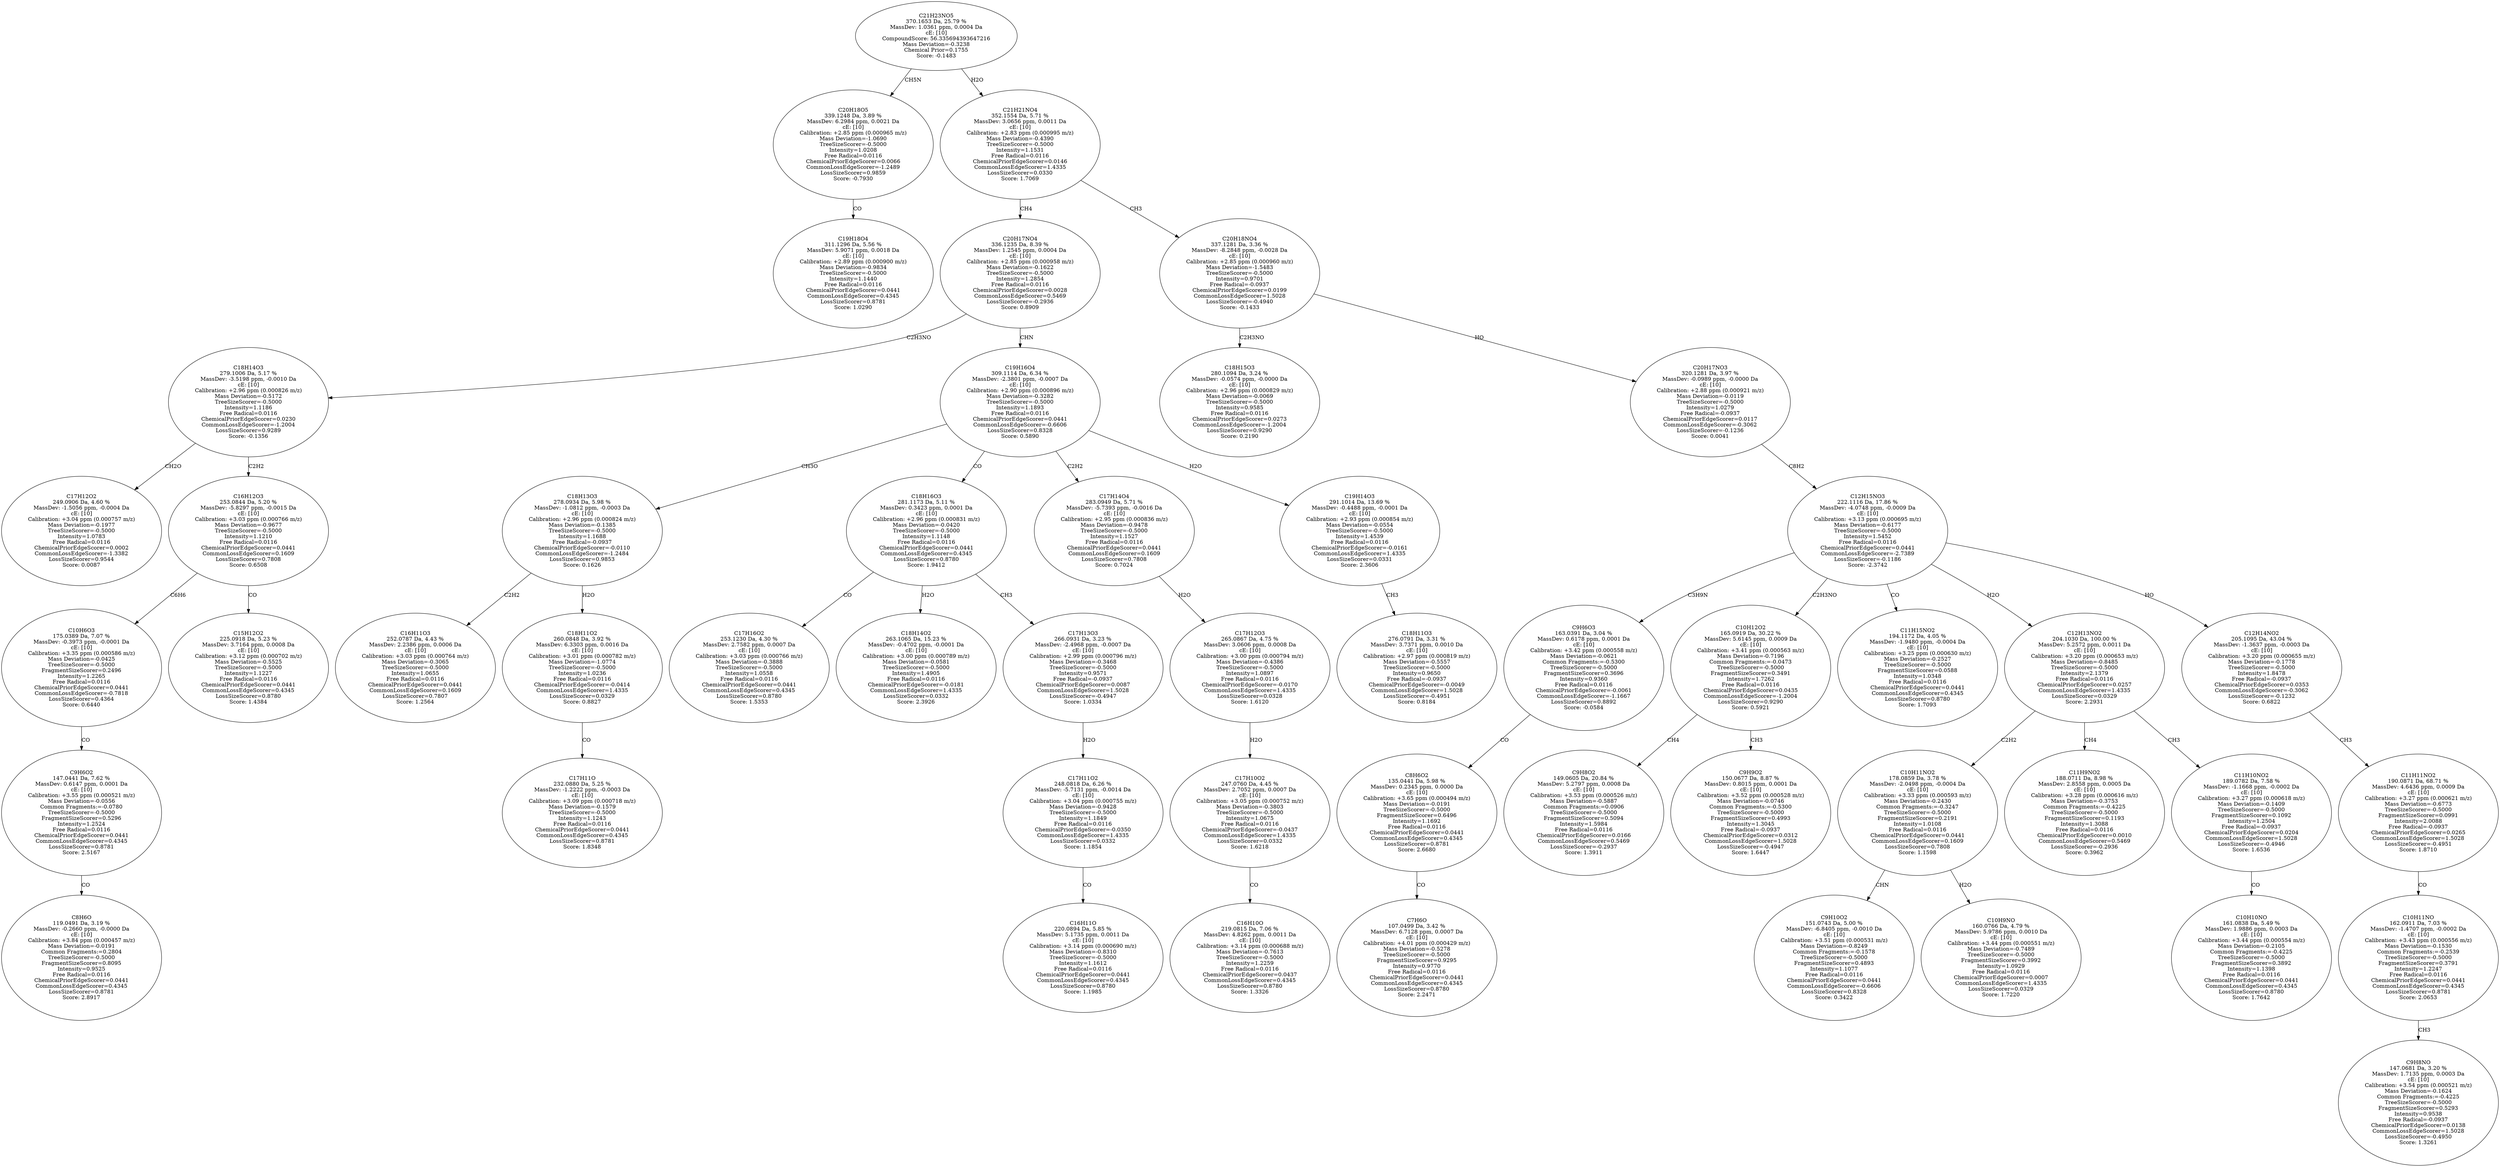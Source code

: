 strict digraph {
v1 [label="C19H18O4\n311.1296 Da, 5.56 %\nMassDev: 5.9071 ppm, 0.0018 Da\ncE: [10]\nCalibration: +2.89 ppm (0.000900 m/z)\nMass Deviation=-0.9834\nTreeSizeScorer=-0.5000\nIntensity=1.1440\nFree Radical=0.0116\nChemicalPriorEdgeScorer=0.0441\nCommonLossEdgeScorer=0.4345\nLossSizeScorer=0.8781\nScore: 1.0290"];
v2 [label="C20H18O5\n339.1248 Da, 3.89 %\nMassDev: 6.2984 ppm, 0.0021 Da\ncE: [10]\nCalibration: +2.85 ppm (0.000965 m/z)\nMass Deviation=-1.0690\nTreeSizeScorer=-0.5000\nIntensity=1.0208\nFree Radical=0.0116\nChemicalPriorEdgeScorer=0.0066\nCommonLossEdgeScorer=-1.2489\nLossSizeScorer=0.9859\nScore: -0.7930"];
v3 [label="C17H12O2\n249.0906 Da, 4.60 %\nMassDev: -1.5056 ppm, -0.0004 Da\ncE: [10]\nCalibration: +3.04 ppm (0.000757 m/z)\nMass Deviation=-0.1977\nTreeSizeScorer=-0.5000\nIntensity=1.0783\nFree Radical=0.0116\nChemicalPriorEdgeScorer=0.0002\nCommonLossEdgeScorer=-1.3382\nLossSizeScorer=0.9544\nScore: 0.0087"];
v4 [label="C8H6O\n119.0491 Da, 3.19 %\nMassDev: -0.2660 ppm, -0.0000 Da\ncE: [10]\nCalibration: +3.84 ppm (0.000457 m/z)\nMass Deviation=-0.0191\nCommon Fragments:=0.2804\nTreeSizeScorer=-0.5000\nFragmentSizeScorer=0.8095\nIntensity=0.9525\nFree Radical=0.0116\nChemicalPriorEdgeScorer=0.0441\nCommonLossEdgeScorer=0.4345\nLossSizeScorer=0.8781\nScore: 2.8917"];
v5 [label="C9H6O2\n147.0441 Da, 7.62 %\nMassDev: 0.6147 ppm, 0.0001 Da\ncE: [10]\nCalibration: +3.55 ppm (0.000521 m/z)\nMass Deviation=-0.0556\nCommon Fragments:=-0.0780\nTreeSizeScorer=-0.5000\nFragmentSizeScorer=0.5296\nIntensity=1.2524\nFree Radical=0.0116\nChemicalPriorEdgeScorer=0.0441\nCommonLossEdgeScorer=0.4345\nLossSizeScorer=0.8781\nScore: 2.5167"];
v6 [label="C10H6O3\n175.0389 Da, 7.07 %\nMassDev: -0.3973 ppm, -0.0001 Da\ncE: [10]\nCalibration: +3.35 ppm (0.000586 m/z)\nMass Deviation=-0.0425\nTreeSizeScorer=-0.5000\nFragmentSizeScorer=0.2496\nIntensity=1.2265\nFree Radical=0.0116\nChemicalPriorEdgeScorer=0.0441\nCommonLossEdgeScorer=-0.7818\nLossSizeScorer=0.4364\nScore: 0.6440"];
v7 [label="C15H12O2\n225.0918 Da, 5.23 %\nMassDev: 3.7164 ppm, 0.0008 Da\ncE: [10]\nCalibration: +3.12 ppm (0.000702 m/z)\nMass Deviation=-0.5525\nTreeSizeScorer=-0.5000\nIntensity=1.1227\nFree Radical=0.0116\nChemicalPriorEdgeScorer=0.0441\nCommonLossEdgeScorer=0.4345\nLossSizeScorer=0.8780\nScore: 1.4384"];
v8 [label="C16H12O3\n253.0844 Da, 5.20 %\nMassDev: -5.8297 ppm, -0.0015 Da\ncE: [10]\nCalibration: +3.03 ppm (0.000766 m/z)\nMass Deviation=-0.9677\nTreeSizeScorer=-0.5000\nIntensity=1.1210\nFree Radical=0.0116\nChemicalPriorEdgeScorer=0.0441\nCommonLossEdgeScorer=0.1609\nLossSizeScorer=0.7808\nScore: 0.6508"];
v9 [label="C18H14O3\n279.1006 Da, 5.17 %\nMassDev: -3.5198 ppm, -0.0010 Da\ncE: [10]\nCalibration: +2.96 ppm (0.000826 m/z)\nMass Deviation=-0.5172\nTreeSizeScorer=-0.5000\nIntensity=1.1186\nFree Radical=0.0116\nChemicalPriorEdgeScorer=0.0230\nCommonLossEdgeScorer=-1.2004\nLossSizeScorer=0.9289\nScore: -0.1356"];
v10 [label="C16H11O3\n252.0787 Da, 4.43 %\nMassDev: 2.2386 ppm, 0.0006 Da\ncE: [10]\nCalibration: +3.03 ppm (0.000764 m/z)\nMass Deviation=-0.3065\nTreeSizeScorer=-0.5000\nIntensity=1.0655\nFree Radical=0.0116\nChemicalPriorEdgeScorer=0.0441\nCommonLossEdgeScorer=0.1609\nLossSizeScorer=0.7807\nScore: 1.2564"];
v11 [label="C17H11O\n232.0880 Da, 5.25 %\nMassDev: -1.2222 ppm, -0.0003 Da\ncE: [10]\nCalibration: +3.09 ppm (0.000718 m/z)\nMass Deviation=-0.1579\nTreeSizeScorer=-0.5000\nIntensity=1.1243\nFree Radical=0.0116\nChemicalPriorEdgeScorer=0.0441\nCommonLossEdgeScorer=0.4345\nLossSizeScorer=0.8781\nScore: 1.8348"];
v12 [label="C18H11O2\n260.0848 Da, 3.92 %\nMassDev: 6.3303 ppm, 0.0016 Da\ncE: [10]\nCalibration: +3.01 ppm (0.000782 m/z)\nMass Deviation=-1.0774\nTreeSizeScorer=-0.5000\nIntensity=1.0236\nFree Radical=0.0116\nChemicalPriorEdgeScorer=-0.0414\nCommonLossEdgeScorer=1.4335\nLossSizeScorer=0.0329\nScore: 0.8827"];
v13 [label="C18H13O3\n278.0934 Da, 5.98 %\nMassDev: -1.0812 ppm, -0.0003 Da\ncE: [10]\nCalibration: +2.96 ppm (0.000824 m/z)\nMass Deviation=-0.1385\nTreeSizeScorer=-0.5000\nIntensity=1.1688\nFree Radical=-0.0937\nChemicalPriorEdgeScorer=-0.0110\nCommonLossEdgeScorer=-1.2484\nLossSizeScorer=0.9853\nScore: 0.1626"];
v14 [label="C17H16O2\n253.1230 Da, 4.30 %\nMassDev: 2.7582 ppm, 0.0007 Da\ncE: [10]\nCalibration: +3.03 ppm (0.000766 m/z)\nMass Deviation=-0.3888\nTreeSizeScorer=-0.5000\nIntensity=1.0558\nFree Radical=0.0116\nChemicalPriorEdgeScorer=0.0441\nCommonLossEdgeScorer=0.4345\nLossSizeScorer=0.8780\nScore: 1.5353"];
v15 [label="C18H14O2\n263.1065 Da, 15.23 %\nMassDev: -0.4702 ppm, -0.0001 Da\ncE: [10]\nCalibration: +3.00 ppm (0.000789 m/z)\nMass Deviation=-0.0581\nTreeSizeScorer=-0.5000\nIntensity=1.4905\nFree Radical=0.0116\nChemicalPriorEdgeScorer=-0.0181\nCommonLossEdgeScorer=1.4335\nLossSizeScorer=0.0332\nScore: 2.3926"];
v16 [label="C16H11O\n220.0894 Da, 5.85 %\nMassDev: 5.1735 ppm, 0.0011 Da\ncE: [10]\nCalibration: +3.14 ppm (0.000690 m/z)\nMass Deviation=-0.8310\nTreeSizeScorer=-0.5000\nIntensity=1.1612\nFree Radical=0.0116\nChemicalPriorEdgeScorer=0.0441\nCommonLossEdgeScorer=0.4345\nLossSizeScorer=0.8780\nScore: 1.1985"];
v17 [label="C17H11O2\n248.0818 Da, 6.26 %\nMassDev: -5.7131 ppm, -0.0014 Da\ncE: [10]\nCalibration: +3.04 ppm (0.000755 m/z)\nMass Deviation=-0.9428\nTreeSizeScorer=-0.5000\nIntensity=1.1849\nFree Radical=0.0116\nChemicalPriorEdgeScorer=-0.0350\nCommonLossEdgeScorer=1.4335\nLossSizeScorer=0.0332\nScore: 1.1854"];
v18 [label="C17H13O3\n266.0931 Da, 3.23 %\nMassDev: -2.4968 ppm, -0.0007 Da\ncE: [10]\nCalibration: +2.99 ppm (0.000796 m/z)\nMass Deviation=-0.3468\nTreeSizeScorer=-0.5000\nIntensity=0.9571\nFree Radical=-0.0937\nChemicalPriorEdgeScorer=0.0087\nCommonLossEdgeScorer=1.5028\nLossSizeScorer=-0.4947\nScore: 1.0334"];
v19 [label="C18H16O3\n281.1173 Da, 5.11 %\nMassDev: 0.3423 ppm, 0.0001 Da\ncE: [10]\nCalibration: +2.96 ppm (0.000831 m/z)\nMass Deviation=-0.0420\nTreeSizeScorer=-0.5000\nIntensity=1.1148\nFree Radical=0.0116\nChemicalPriorEdgeScorer=0.0441\nCommonLossEdgeScorer=0.4345\nLossSizeScorer=0.8780\nScore: 1.9412"];
v20 [label="C16H10O\n219.0815 Da, 7.06 %\nMassDev: 4.8262 ppm, 0.0011 Da\ncE: [10]\nCalibration: +3.14 ppm (0.000688 m/z)\nMass Deviation=-0.7613\nTreeSizeScorer=-0.5000\nIntensity=1.2259\nFree Radical=0.0116\nChemicalPriorEdgeScorer=0.0437\nCommonLossEdgeScorer=0.4345\nLossSizeScorer=0.8780\nScore: 1.3326"];
v21 [label="C17H10O2\n247.0760 Da, 4.45 %\nMassDev: 2.7052 ppm, 0.0007 Da\ncE: [10]\nCalibration: +3.05 ppm (0.000752 m/z)\nMass Deviation=-0.3803\nTreeSizeScorer=-0.5000\nIntensity=1.0675\nFree Radical=0.0116\nChemicalPriorEdgeScorer=-0.0437\nCommonLossEdgeScorer=1.4335\nLossSizeScorer=0.0332\nScore: 1.6218"];
v22 [label="C17H12O3\n265.0867 Da, 4.75 %\nMassDev: 3.0606 ppm, 0.0008 Da\ncE: [10]\nCalibration: +3.00 ppm (0.000794 m/z)\nMass Deviation=-0.4386\nTreeSizeScorer=-0.5000\nIntensity=1.0897\nFree Radical=0.0116\nChemicalPriorEdgeScorer=-0.0170\nCommonLossEdgeScorer=1.4335\nLossSizeScorer=0.0328\nScore: 1.6120"];
v23 [label="C17H14O4\n283.0949 Da, 5.71 %\nMassDev: -5.7393 ppm, -0.0016 Da\ncE: [10]\nCalibration: +2.95 ppm (0.000836 m/z)\nMass Deviation=-0.9478\nTreeSizeScorer=-0.5000\nIntensity=1.1527\nFree Radical=0.0116\nChemicalPriorEdgeScorer=0.0441\nCommonLossEdgeScorer=0.1609\nLossSizeScorer=0.7808\nScore: 0.7024"];
v24 [label="C18H11O3\n276.0791 Da, 3.31 %\nMassDev: 3.7371 ppm, 0.0010 Da\ncE: [10]\nCalibration: +2.97 ppm (0.000819 m/z)\nMass Deviation=-0.5557\nTreeSizeScorer=-0.5000\nIntensity=0.9650\nFree Radical=-0.0937\nChemicalPriorEdgeScorer=-0.0049\nCommonLossEdgeScorer=1.5028\nLossSizeScorer=-0.4951\nScore: 0.8184"];
v25 [label="C19H14O3\n291.1014 Da, 13.69 %\nMassDev: -0.4488 ppm, -0.0001 Da\ncE: [10]\nCalibration: +2.93 ppm (0.000854 m/z)\nMass Deviation=-0.0554\nTreeSizeScorer=-0.5000\nIntensity=1.4539\nFree Radical=0.0116\nChemicalPriorEdgeScorer=-0.0161\nCommonLossEdgeScorer=1.4335\nLossSizeScorer=0.0331\nScore: 2.3606"];
v26 [label="C19H16O4\n309.1114 Da, 6.34 %\nMassDev: -2.3801 ppm, -0.0007 Da\ncE: [10]\nCalibration: +2.90 ppm (0.000896 m/z)\nMass Deviation=-0.3282\nTreeSizeScorer=-0.5000\nIntensity=1.1893\nFree Radical=0.0116\nChemicalPriorEdgeScorer=0.0441\nCommonLossEdgeScorer=-0.6606\nLossSizeScorer=0.8328\nScore: 0.5890"];
v27 [label="C20H17NO4\n336.1235 Da, 8.39 %\nMassDev: 1.2545 ppm, 0.0004 Da\ncE: [10]\nCalibration: +2.85 ppm (0.000958 m/z)\nMass Deviation=-0.1622\nTreeSizeScorer=-0.5000\nIntensity=1.2854\nFree Radical=0.0116\nChemicalPriorEdgeScorer=0.0028\nCommonLossEdgeScorer=0.5469\nLossSizeScorer=-0.2936\nScore: 0.8909"];
v28 [label="C18H15O3\n280.1094 Da, 3.24 %\nMassDev: -0.0574 ppm, -0.0000 Da\ncE: [10]\nCalibration: +2.96 ppm (0.000829 m/z)\nMass Deviation=-0.0069\nTreeSizeScorer=-0.5000\nIntensity=0.9585\nFree Radical=0.0116\nChemicalPriorEdgeScorer=0.0273\nCommonLossEdgeScorer=-1.2004\nLossSizeScorer=0.9290\nScore: 0.2190"];
v29 [label="C7H6O\n107.0499 Da, 3.42 %\nMassDev: 6.7128 ppm, 0.0007 Da\ncE: [10]\nCalibration: +4.01 ppm (0.000429 m/z)\nMass Deviation=-0.5278\nTreeSizeScorer=-0.5000\nFragmentSizeScorer=0.9295\nIntensity=0.9770\nFree Radical=0.0116\nChemicalPriorEdgeScorer=0.0441\nCommonLossEdgeScorer=0.4345\nLossSizeScorer=0.8780\nScore: 2.2471"];
v30 [label="C8H6O2\n135.0441 Da, 5.98 %\nMassDev: 0.2345 ppm, 0.0000 Da\ncE: [10]\nCalibration: +3.65 ppm (0.000494 m/z)\nMass Deviation=-0.0191\nTreeSizeScorer=-0.5000\nFragmentSizeScorer=0.6496\nIntensity=1.1692\nFree Radical=0.0116\nChemicalPriorEdgeScorer=0.0441\nCommonLossEdgeScorer=0.4345\nLossSizeScorer=0.8781\nScore: 2.6680"];
v31 [label="C9H6O3\n163.0391 Da, 3.04 %\nMassDev: 0.6178 ppm, 0.0001 Da\ncE: [10]\nCalibration: +3.42 ppm (0.000558 m/z)\nMass Deviation=-0.0621\nCommon Fragments:=-0.5300\nTreeSizeScorer=-0.5000\nFragmentSizeScorer=0.3696\nIntensity=0.9360\nFree Radical=0.0116\nChemicalPriorEdgeScorer=-0.0061\nCommonLossEdgeScorer=-1.1667\nLossSizeScorer=0.8892\nScore: -0.0584"];
v32 [label="C9H8O2\n149.0605 Da, 20.84 %\nMassDev: 5.2797 ppm, 0.0008 Da\ncE: [10]\nCalibration: +3.53 ppm (0.000526 m/z)\nMass Deviation=-0.5887\nCommon Fragments:=0.0906\nTreeSizeScorer=-0.5000\nFragmentSizeScorer=0.5094\nIntensity=1.5984\nFree Radical=0.0116\nChemicalPriorEdgeScorer=0.0166\nCommonLossEdgeScorer=0.5469\nLossSizeScorer=-0.2937\nScore: 1.3911"];
v33 [label="C9H9O2\n150.0677 Da, 8.87 %\nMassDev: 0.8015 ppm, 0.0001 Da\ncE: [10]\nCalibration: +3.52 ppm (0.000528 m/z)\nMass Deviation=-0.0746\nCommon Fragments:=-0.5300\nTreeSizeScorer=-0.5000\nFragmentSizeScorer=0.4993\nIntensity=1.3045\nFree Radical=-0.0937\nChemicalPriorEdgeScorer=0.0312\nCommonLossEdgeScorer=1.5028\nLossSizeScorer=-0.4947\nScore: 1.6447"];
v34 [label="C10H12O2\n165.0919 Da, 30.22 %\nMassDev: 5.6145 ppm, 0.0009 Da\ncE: [10]\nCalibration: +3.41 ppm (0.000563 m/z)\nMass Deviation=-0.7196\nCommon Fragments:=-0.0473\nTreeSizeScorer=-0.5000\nFragmentSizeScorer=0.3491\nIntensity=1.7262\nFree Radical=0.0116\nChemicalPriorEdgeScorer=0.0435\nCommonLossEdgeScorer=-1.2004\nLossSizeScorer=0.9290\nScore: 0.5921"];
v35 [label="C11H15NO2\n194.1172 Da, 4.05 %\nMassDev: -1.9480 ppm, -0.0004 Da\ncE: [10]\nCalibration: +3.25 ppm (0.000630 m/z)\nMass Deviation=-0.2527\nTreeSizeScorer=-0.5000\nFragmentSizeScorer=0.0588\nIntensity=1.0348\nFree Radical=0.0116\nChemicalPriorEdgeScorer=0.0441\nCommonLossEdgeScorer=0.4345\nLossSizeScorer=0.8780\nScore: 1.7093"];
v36 [label="C9H10O2\n151.0743 Da, 5.00 %\nMassDev: -6.8405 ppm, -0.0010 Da\ncE: [10]\nCalibration: +3.51 ppm (0.000531 m/z)\nMass Deviation=-0.8249\nCommon Fragments:=-0.1578\nTreeSizeScorer=-0.5000\nFragmentSizeScorer=0.4893\nIntensity=1.1077\nFree Radical=0.0116\nChemicalPriorEdgeScorer=0.0441\nCommonLossEdgeScorer=-0.6606\nLossSizeScorer=0.8328\nScore: 0.3422"];
v37 [label="C10H9NO\n160.0766 Da, 4.79 %\nMassDev: 5.9786 ppm, 0.0010 Da\ncE: [10]\nCalibration: +3.44 ppm (0.000551 m/z)\nMass Deviation=-0.7489\nTreeSizeScorer=-0.5000\nFragmentSizeScorer=0.3992\nIntensity=1.0929\nFree Radical=0.0116\nChemicalPriorEdgeScorer=0.0007\nCommonLossEdgeScorer=1.4335\nLossSizeScorer=0.0329\nScore: 1.7220"];
v38 [label="C10H11NO2\n178.0859 Da, 3.78 %\nMassDev: -2.0498 ppm, -0.0004 Da\ncE: [10]\nCalibration: +3.33 ppm (0.000593 m/z)\nMass Deviation=-0.2430\nCommon Fragments:=-0.3247\nTreeSizeScorer=-0.5000\nFragmentSizeScorer=0.2191\nIntensity=1.0108\nFree Radical=0.0116\nChemicalPriorEdgeScorer=0.0441\nCommonLossEdgeScorer=0.1609\nLossSizeScorer=0.7808\nScore: 1.1598"];
v39 [label="C11H9NO2\n188.0711 Da, 8.98 %\nMassDev: 2.8558 ppm, 0.0005 Da\ncE: [10]\nCalibration: +3.28 ppm (0.000616 m/z)\nMass Deviation=-0.3753\nCommon Fragments:=-0.4225\nTreeSizeScorer=-0.5000\nFragmentSizeScorer=0.1193\nIntensity=1.3088\nFree Radical=0.0116\nChemicalPriorEdgeScorer=0.0010\nCommonLossEdgeScorer=0.5469\nLossSizeScorer=-0.2936\nScore: 0.3962"];
v40 [label="C10H10NO\n161.0838 Da, 5.49 %\nMassDev: 1.9886 ppm, 0.0003 Da\ncE: [10]\nCalibration: +3.44 ppm (0.000554 m/z)\nMass Deviation=-0.2105\nCommon Fragments:=-0.4225\nTreeSizeScorer=-0.5000\nFragmentSizeScorer=0.3892\nIntensity=1.1398\nFree Radical=0.0116\nChemicalPriorEdgeScorer=0.0441\nCommonLossEdgeScorer=0.4345\nLossSizeScorer=0.8780\nScore: 1.7642"];
v41 [label="C11H10NO2\n189.0782 Da, 7.58 %\nMassDev: -1.1668 ppm, -0.0002 Da\ncE: [10]\nCalibration: +3.27 ppm (0.000618 m/z)\nMass Deviation=-0.1409\nTreeSizeScorer=-0.5000\nFragmentSizeScorer=0.1092\nIntensity=1.2504\nFree Radical=-0.0937\nChemicalPriorEdgeScorer=0.0204\nCommonLossEdgeScorer=1.5028\nLossSizeScorer=-0.4946\nScore: 1.6536"];
v42 [label="C12H13NO2\n204.1030 Da, 100.00 %\nMassDev: 5.2572 ppm, 0.0011 Da\ncE: [10]\nCalibration: +3.20 ppm (0.000653 m/z)\nMass Deviation=-0.8485\nTreeSizeScorer=-0.5000\nIntensity=2.1379\nFree Radical=0.0116\nChemicalPriorEdgeScorer=0.0257\nCommonLossEdgeScorer=1.4335\nLossSizeScorer=0.0329\nScore: 2.2931"];
v43 [label="C9H8NO\n147.0681 Da, 3.20 %\nMassDev: 1.7135 ppm, 0.0003 Da\ncE: [10]\nCalibration: +3.54 ppm (0.000521 m/z)\nMass Deviation=-0.1624\nCommon Fragments:=-0.4225\nTreeSizeScorer=-0.5000\nFragmentSizeScorer=0.5293\nIntensity=0.9538\nFree Radical=-0.0937\nChemicalPriorEdgeScorer=0.0138\nCommonLossEdgeScorer=1.5028\nLossSizeScorer=-0.4950\nScore: 1.3261"];
v44 [label="C10H11NO\n162.0911 Da, 7.03 %\nMassDev: -1.4707 ppm, -0.0002 Da\ncE: [10]\nCalibration: +3.43 ppm (0.000556 m/z)\nMass Deviation=-0.1530\nCommon Fragments:=-0.2539\nTreeSizeScorer=-0.5000\nFragmentSizeScorer=0.3791\nIntensity=1.2247\nFree Radical=0.0116\nChemicalPriorEdgeScorer=0.0441\nCommonLossEdgeScorer=0.4345\nLossSizeScorer=0.8781\nScore: 2.0653"];
v45 [label="C11H11NO2\n190.0871 Da, 68.71 %\nMassDev: 4.6436 ppm, 0.0009 Da\ncE: [10]\nCalibration: +3.27 ppm (0.000621 m/z)\nMass Deviation=-0.6773\nTreeSizeScorer=-0.5000\nFragmentSizeScorer=0.0991\nIntensity=2.0088\nFree Radical=-0.0937\nChemicalPriorEdgeScorer=0.0265\nCommonLossEdgeScorer=1.5028\nLossSizeScorer=-0.4951\nScore: 1.8710"];
v46 [label="C12H14NO2\n205.1095 Da, 43.04 %\nMassDev: -1.3637 ppm, -0.0003 Da\ncE: [10]\nCalibration: +3.20 ppm (0.000655 m/z)\nMass Deviation=-0.1778\nTreeSizeScorer=-0.5000\nIntensity=1.8478\nFree Radical=-0.0937\nChemicalPriorEdgeScorer=0.0353\nCommonLossEdgeScorer=-0.3062\nLossSizeScorer=-0.1232\nScore: 0.6822"];
v47 [label="C12H15NO3\n222.1116 Da, 17.86 %\nMassDev: -4.0748 ppm, -0.0009 Da\ncE: [10]\nCalibration: +3.13 ppm (0.000695 m/z)\nMass Deviation=-0.6177\nTreeSizeScorer=-0.5000\nIntensity=1.5452\nFree Radical=0.0116\nChemicalPriorEdgeScorer=0.0441\nCommonLossEdgeScorer=-2.7389\nLossSizeScorer=-0.1186\nScore: -2.3742"];
v48 [label="C20H17NO3\n320.1281 Da, 3.97 %\nMassDev: -0.0989 ppm, -0.0000 Da\ncE: [10]\nCalibration: +2.88 ppm (0.000921 m/z)\nMass Deviation=-0.0119\nTreeSizeScorer=-0.5000\nIntensity=1.0279\nFree Radical=-0.0937\nChemicalPriorEdgeScorer=0.0117\nCommonLossEdgeScorer=-0.3062\nLossSizeScorer=-0.1236\nScore: 0.0041"];
v49 [label="C20H18NO4\n337.1281 Da, 3.36 %\nMassDev: -8.2848 ppm, -0.0028 Da\ncE: [10]\nCalibration: +2.85 ppm (0.000960 m/z)\nMass Deviation=-1.5483\nTreeSizeScorer=-0.5000\nIntensity=0.9701\nFree Radical=-0.0937\nChemicalPriorEdgeScorer=0.0199\nCommonLossEdgeScorer=1.5028\nLossSizeScorer=-0.4940\nScore: -0.1433"];
v50 [label="C21H21NO4\n352.1554 Da, 5.71 %\nMassDev: 3.0656 ppm, 0.0011 Da\ncE: [10]\nCalibration: +2.83 ppm (0.000995 m/z)\nMass Deviation=-0.4390\nTreeSizeScorer=-0.5000\nIntensity=1.1531\nFree Radical=0.0116\nChemicalPriorEdgeScorer=0.0146\nCommonLossEdgeScorer=1.4335\nLossSizeScorer=0.0330\nScore: 1.7069"];
v51 [label="C21H23NO5\n370.1653 Da, 25.79 %\nMassDev: 1.0361 ppm, 0.0004 Da\ncE: [10]\nCompoundScore: 56.335694393647216\nMass Deviation=-0.3238\nChemical Prior=0.1755\nScore: -0.1483"];
v2 -> v1 [label="CO"];
v51 -> v2 [label="CH5N"];
v9 -> v3 [label="CH2O"];
v5 -> v4 [label="CO"];
v6 -> v5 [label="CO"];
v8 -> v6 [label="C6H6"];
v8 -> v7 [label="CO"];
v9 -> v8 [label="C2H2"];
v27 -> v9 [label="C2H3NO"];
v13 -> v10 [label="C2H2"];
v12 -> v11 [label="CO"];
v13 -> v12 [label="H2O"];
v26 -> v13 [label="CH3O"];
v19 -> v14 [label="CO"];
v19 -> v15 [label="H2O"];
v17 -> v16 [label="CO"];
v18 -> v17 [label="H2O"];
v19 -> v18 [label="CH3"];
v26 -> v19 [label="CO"];
v21 -> v20 [label="CO"];
v22 -> v21 [label="H2O"];
v23 -> v22 [label="H2O"];
v26 -> v23 [label="C2H2"];
v25 -> v24 [label="CH3"];
v26 -> v25 [label="H2O"];
v27 -> v26 [label="CHN"];
v50 -> v27 [label="CH4"];
v49 -> v28 [label="C2H3NO"];
v30 -> v29 [label="CO"];
v31 -> v30 [label="CO"];
v47 -> v31 [label="C3H9N"];
v34 -> v32 [label="CH4"];
v34 -> v33 [label="CH3"];
v47 -> v34 [label="C2H3NO"];
v47 -> v35 [label="CO"];
v38 -> v36 [label="CHN"];
v38 -> v37 [label="H2O"];
v42 -> v38 [label="C2H2"];
v42 -> v39 [label="CH4"];
v41 -> v40 [label="CO"];
v42 -> v41 [label="CH3"];
v47 -> v42 [label="H2O"];
v44 -> v43 [label="CH3"];
v45 -> v44 [label="CO"];
v46 -> v45 [label="CH3"];
v47 -> v46 [label="HO"];
v48 -> v47 [label="C8H2"];
v49 -> v48 [label="HO"];
v50 -> v49 [label="CH3"];
v51 -> v50 [label="H2O"];
}